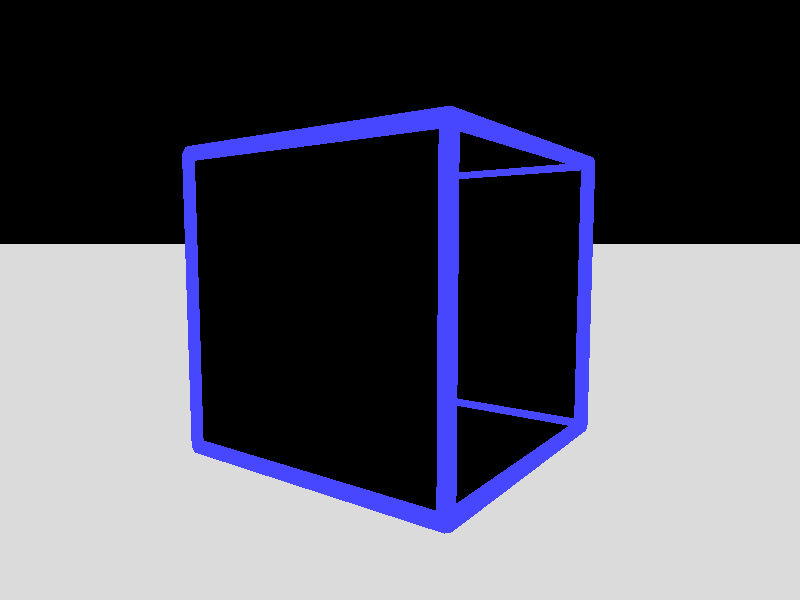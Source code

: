// Quality = 11

#version 3.7;
global_settings { assumed_gamma 1.2 } 

#include "colors.inc"
#include "textures.inc"
#include "shapes.inc"
#include "metals.inc"
#include "glass.inc"
#include "woods.inc"

camera {
    location <-2.5, 0.4, 3.5>
    look_at  <0, 0, 0>
  }
                                
#declare RodRadius = 0.05   ;                             
#declare Texture = texture {
      Glass
      pigment{ transmit 0.7 }
      finish { reflection 1.0}
    }
#declare RodTexture = texture {
      pigment { rgb <0.1, 0.1, 1> }
    }
    
plane { <0, 1, 0>, -1.5
    pigment {
      color Gray
    }
  }
  
global_settings { ambient_light Gray20 }

#declare Lightbulb = union {
    merge {
      sphere { <0,0,0>,1 }
      cylinder {
        <0,0,1>, <0,0,0>, 1
        scale <0.35, 0.35, 1.0>
        translate  0.5*z
      }
      texture {
        pigment {color rgb <1, 1, 1>}
        finish {ambient .8 diffuse .6}
      }
    }
    cylinder {
      <0,0,1>, <0,0,0>, 1
      scale <0.4, 0.4, 0.5>
      texture { Brass_Texture }
      translate  1.5*z
    }
    rotate 90*x
    scale .2
  }     
  
  light_source {
    <0, 0, 0>
    color White
    looks_like { Lightbulb }
  }          

#declare Face = union {
 polygon {4, <1, 1, 1>, <1, -1, 1>, <-1, -1, 1>, <-1, 1, 1> texture { Texture } }
 cylinder {  <1, 1, 1>, <1, -1, 1>, RodRadius open  texture { RodTexture  }  }
 cylinder {  <1, -1, 1>, <-1, -1, 1>, RodRadius open  texture { RodTexture  }  }
 //cylinder {  <0, 2, 0>, <1, 1, -1>, RodRadius open  texture { RodTexture  }  }
 //cylinder {  <2, 0, 0>, <1, 1, -1>, RodRadius open  texture { RodTexture  }  }
}

#declare FaceTemplates = union {
    object { Face }
    object { Face rotate y * 90 }
    object { Face rotate y * 180 }
    
}

union {
object { FaceTemplates }
object { FaceTemplates rotate x * 90 }
object { FaceTemplates rotate x * 180 }
object { FaceTemplates rotate x * 270 }
scale 1
rotate y * 90 * clock
}
